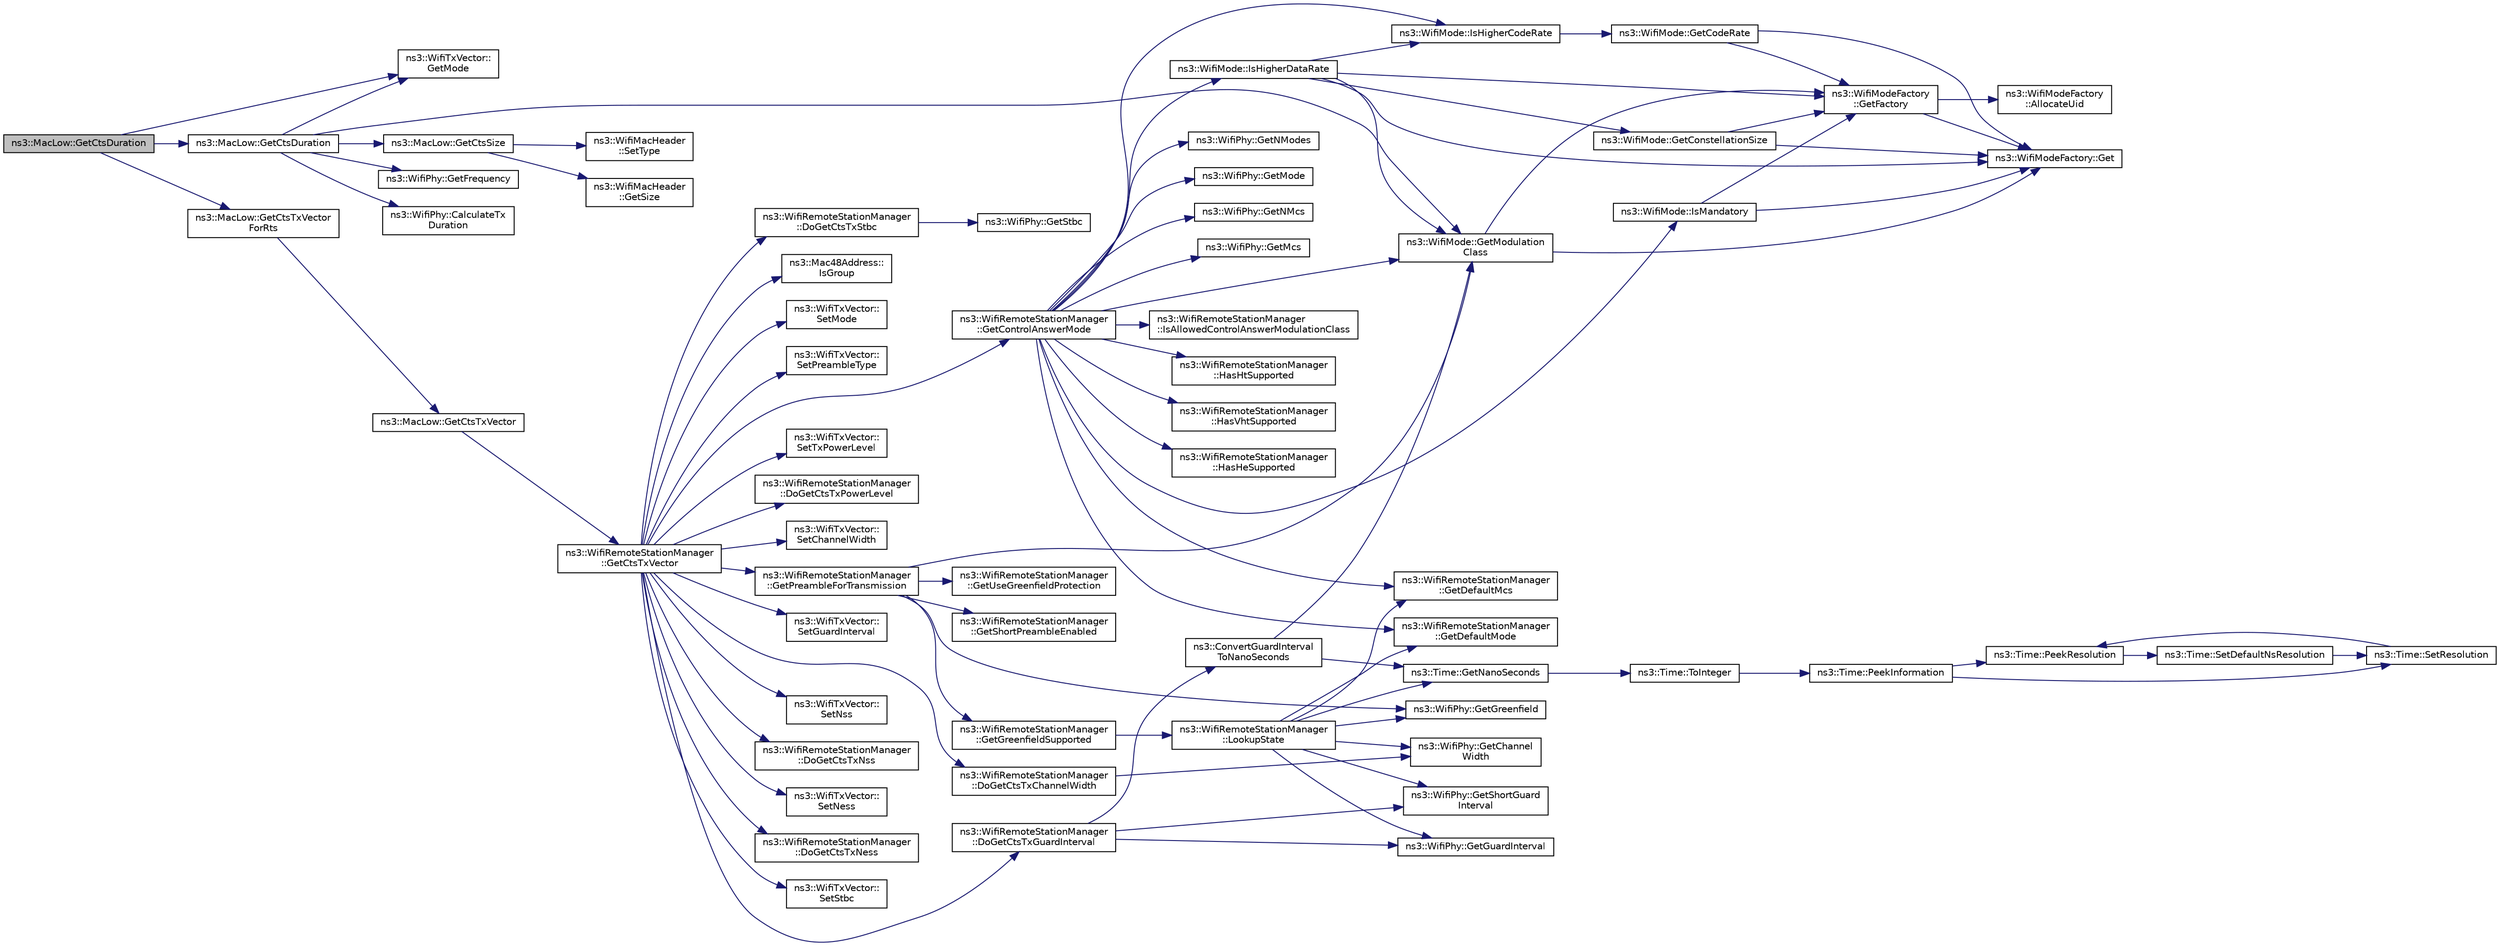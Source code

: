 digraph "ns3::MacLow::GetCtsDuration"
{
  edge [fontname="Helvetica",fontsize="10",labelfontname="Helvetica",labelfontsize="10"];
  node [fontname="Helvetica",fontsize="10",shape=record];
  rankdir="LR";
  Node1 [label="ns3::MacLow::GetCtsDuration",height=0.2,width=0.4,color="black", fillcolor="grey75", style="filled", fontcolor="black"];
  Node1 -> Node2 [color="midnightblue",fontsize="10",style="solid"];
  Node2 [label="ns3::MacLow::GetCtsTxVector\lForRts",height=0.2,width=0.4,color="black", fillcolor="white", style="filled",URL="$d3/da6/classns3_1_1MacLow.html#a48d2394e5fab14a60af30b3d0a145d43"];
  Node2 -> Node3 [color="midnightblue",fontsize="10",style="solid"];
  Node3 [label="ns3::MacLow::GetCtsTxVector",height=0.2,width=0.4,color="black", fillcolor="white", style="filled",URL="$d3/da6/classns3_1_1MacLow.html#a7e8fb3caf4751fa39bc437cab3ac94f1"];
  Node3 -> Node4 [color="midnightblue",fontsize="10",style="solid"];
  Node4 [label="ns3::WifiRemoteStationManager\l::GetCtsTxVector",height=0.2,width=0.4,color="black", fillcolor="white", style="filled",URL="$d6/d65/classns3_1_1WifiRemoteStationManager.html#ab19cddba368c52aae1b48cd7db0ddd61"];
  Node4 -> Node5 [color="midnightblue",fontsize="10",style="solid"];
  Node5 [label="ns3::Mac48Address::\lIsGroup",height=0.2,width=0.4,color="black", fillcolor="white", style="filled",URL="$db/dee/classns3_1_1Mac48Address.html#ae191b13b8ecd9d138c2301483ab826e8"];
  Node4 -> Node6 [color="midnightblue",fontsize="10",style="solid"];
  Node6 [label="ns3::WifiRemoteStationManager\l::GetControlAnswerMode",height=0.2,width=0.4,color="black", fillcolor="white", style="filled",URL="$d6/d65/classns3_1_1WifiRemoteStationManager.html#aa39d276e0171076b7ebc98b5cb8b0947"];
  Node6 -> Node7 [color="midnightblue",fontsize="10",style="solid"];
  Node7 [label="ns3::WifiRemoteStationManager\l::GetDefaultMode",height=0.2,width=0.4,color="black", fillcolor="white", style="filled",URL="$d6/d65/classns3_1_1WifiRemoteStationManager.html#a54cc63cdbc8067b7f737be74a9e0081c"];
  Node6 -> Node8 [color="midnightblue",fontsize="10",style="solid"];
  Node8 [label="ns3::WifiRemoteStationManager\l::IsAllowedControlAnswerModulationClass",height=0.2,width=0.4,color="black", fillcolor="white", style="filled",URL="$d6/d65/classns3_1_1WifiRemoteStationManager.html#a209bd05c4a1f589c7045ff1dfbe5eff2"];
  Node6 -> Node9 [color="midnightblue",fontsize="10",style="solid"];
  Node9 [label="ns3::WifiMode::GetModulation\lClass",height=0.2,width=0.4,color="black", fillcolor="white", style="filled",URL="$d5/d56/classns3_1_1WifiMode.html#a7941cd2a0bc8d2ba68ba6a12c7e2c42a"];
  Node9 -> Node10 [color="midnightblue",fontsize="10",style="solid"];
  Node10 [label="ns3::WifiModeFactory\l::GetFactory",height=0.2,width=0.4,color="black", fillcolor="white", style="filled",URL="$d2/dcd/classns3_1_1WifiModeFactory.html#a9c6f695d733355dee8d74bd1709868fc"];
  Node10 -> Node11 [color="midnightblue",fontsize="10",style="solid"];
  Node11 [label="ns3::WifiModeFactory\l::AllocateUid",height=0.2,width=0.4,color="black", fillcolor="white", style="filled",URL="$d2/dcd/classns3_1_1WifiModeFactory.html#a89a9c38617bd3f7be4a8919ce9675996"];
  Node10 -> Node12 [color="midnightblue",fontsize="10",style="solid"];
  Node12 [label="ns3::WifiModeFactory::Get",height=0.2,width=0.4,color="black", fillcolor="white", style="filled",URL="$d2/dcd/classns3_1_1WifiModeFactory.html#a3086868810ff4347e31c63027726f544"];
  Node9 -> Node12 [color="midnightblue",fontsize="10",style="solid"];
  Node6 -> Node13 [color="midnightblue",fontsize="10",style="solid"];
  Node13 [label="ns3::WifiRemoteStationManager\l::HasHtSupported",height=0.2,width=0.4,color="black", fillcolor="white", style="filled",URL="$d6/d65/classns3_1_1WifiRemoteStationManager.html#ac792dc8f3c77d507d25de0b87b52608c"];
  Node6 -> Node14 [color="midnightblue",fontsize="10",style="solid"];
  Node14 [label="ns3::WifiRemoteStationManager\l::HasVhtSupported",height=0.2,width=0.4,color="black", fillcolor="white", style="filled",URL="$d6/d65/classns3_1_1WifiRemoteStationManager.html#afae2836c7785854272d73bf33e58c95a"];
  Node6 -> Node15 [color="midnightblue",fontsize="10",style="solid"];
  Node15 [label="ns3::WifiRemoteStationManager\l::HasHeSupported",height=0.2,width=0.4,color="black", fillcolor="white", style="filled",URL="$d6/d65/classns3_1_1WifiRemoteStationManager.html#a5c442e5a306eab9a69b7cd2dcead57dc"];
  Node6 -> Node16 [color="midnightblue",fontsize="10",style="solid"];
  Node16 [label="ns3::WifiRemoteStationManager\l::GetDefaultMcs",height=0.2,width=0.4,color="black", fillcolor="white", style="filled",URL="$d6/d65/classns3_1_1WifiRemoteStationManager.html#ac088d1a4943d51a3fa0a9fbf42fdf961"];
  Node6 -> Node17 [color="midnightblue",fontsize="10",style="solid"];
  Node17 [label="ns3::WifiPhy::GetNModes",height=0.2,width=0.4,color="black", fillcolor="white", style="filled",URL="$d6/d5a/classns3_1_1WifiPhy.html#a2467e56b69d64bb2d648302f39397317"];
  Node6 -> Node18 [color="midnightblue",fontsize="10",style="solid"];
  Node18 [label="ns3::WifiPhy::GetMode",height=0.2,width=0.4,color="black", fillcolor="white", style="filled",URL="$d6/d5a/classns3_1_1WifiPhy.html#ac35983a13a769a7fbaac43340b8cdaf2"];
  Node6 -> Node19 [color="midnightblue",fontsize="10",style="solid"];
  Node19 [label="ns3::WifiMode::IsMandatory",height=0.2,width=0.4,color="black", fillcolor="white", style="filled",URL="$d5/d56/classns3_1_1WifiMode.html#ad7db9c41e193eb656c8dc66ec68cf0d0"];
  Node19 -> Node10 [color="midnightblue",fontsize="10",style="solid"];
  Node19 -> Node12 [color="midnightblue",fontsize="10",style="solid"];
  Node6 -> Node20 [color="midnightblue",fontsize="10",style="solid"];
  Node20 [label="ns3::WifiMode::IsHigherDataRate",height=0.2,width=0.4,color="black", fillcolor="white", style="filled",URL="$d5/d56/classns3_1_1WifiMode.html#afb7bad5cc1fb523bd3ac0e0d2f25b5ae"];
  Node20 -> Node10 [color="midnightblue",fontsize="10",style="solid"];
  Node20 -> Node12 [color="midnightblue",fontsize="10",style="solid"];
  Node20 -> Node9 [color="midnightblue",fontsize="10",style="solid"];
  Node20 -> Node21 [color="midnightblue",fontsize="10",style="solid"];
  Node21 [label="ns3::WifiMode::GetConstellationSize",height=0.2,width=0.4,color="black", fillcolor="white", style="filled",URL="$d5/d56/classns3_1_1WifiMode.html#a28bbc436203fd3332da6cc61909af8f1"];
  Node21 -> Node10 [color="midnightblue",fontsize="10",style="solid"];
  Node21 -> Node12 [color="midnightblue",fontsize="10",style="solid"];
  Node20 -> Node22 [color="midnightblue",fontsize="10",style="solid"];
  Node22 [label="ns3::WifiMode::IsHigherCodeRate",height=0.2,width=0.4,color="black", fillcolor="white", style="filled",URL="$d5/d56/classns3_1_1WifiMode.html#a9b1d07970b6b01f262f67bc2f6fcd053"];
  Node22 -> Node23 [color="midnightblue",fontsize="10",style="solid"];
  Node23 [label="ns3::WifiMode::GetCodeRate",height=0.2,width=0.4,color="black", fillcolor="white", style="filled",URL="$d5/d56/classns3_1_1WifiMode.html#a41fcb1abd2aa488145f2f43ca9ba8e1d"];
  Node23 -> Node10 [color="midnightblue",fontsize="10",style="solid"];
  Node23 -> Node12 [color="midnightblue",fontsize="10",style="solid"];
  Node6 -> Node24 [color="midnightblue",fontsize="10",style="solid"];
  Node24 [label="ns3::WifiPhy::GetNMcs",height=0.2,width=0.4,color="black", fillcolor="white", style="filled",URL="$d6/d5a/classns3_1_1WifiPhy.html#aede1b3de380510e387aaafcfda7a0db0"];
  Node6 -> Node25 [color="midnightblue",fontsize="10",style="solid"];
  Node25 [label="ns3::WifiPhy::GetMcs",height=0.2,width=0.4,color="black", fillcolor="white", style="filled",URL="$d6/d5a/classns3_1_1WifiPhy.html#a6a8740a6fbb7ff618c80e0a0867467fd"];
  Node6 -> Node22 [color="midnightblue",fontsize="10",style="solid"];
  Node4 -> Node26 [color="midnightblue",fontsize="10",style="solid"];
  Node26 [label="ns3::WifiTxVector::\lSetMode",height=0.2,width=0.4,color="black", fillcolor="white", style="filled",URL="$d0/d58/classns3_1_1WifiTxVector.html#af39f17fec348c22f8c963bcb6bb5fc53"];
  Node4 -> Node27 [color="midnightblue",fontsize="10",style="solid"];
  Node27 [label="ns3::WifiTxVector::\lSetPreambleType",height=0.2,width=0.4,color="black", fillcolor="white", style="filled",URL="$d0/d58/classns3_1_1WifiTxVector.html#afa5117513e1a7bfa717c3d7556192525"];
  Node4 -> Node28 [color="midnightblue",fontsize="10",style="solid"];
  Node28 [label="ns3::WifiRemoteStationManager\l::GetPreambleForTransmission",height=0.2,width=0.4,color="black", fillcolor="white", style="filled",URL="$d6/d65/classns3_1_1WifiRemoteStationManager.html#a0f44967cbd7488baada4802ebc642110"];
  Node28 -> Node9 [color="midnightblue",fontsize="10",style="solid"];
  Node28 -> Node29 [color="midnightblue",fontsize="10",style="solid"];
  Node29 [label="ns3::WifiPhy::GetGreenfield",height=0.2,width=0.4,color="black", fillcolor="white", style="filled",URL="$d6/d5a/classns3_1_1WifiPhy.html#ad7d61a882a8bd1ece3bcb76eeb600d28"];
  Node28 -> Node30 [color="midnightblue",fontsize="10",style="solid"];
  Node30 [label="ns3::WifiRemoteStationManager\l::GetGreenfieldSupported",height=0.2,width=0.4,color="black", fillcolor="white", style="filled",URL="$d6/d65/classns3_1_1WifiRemoteStationManager.html#ad7e8b1cf473b5ce4a593d6dff8e038d1"];
  Node30 -> Node31 [color="midnightblue",fontsize="10",style="solid"];
  Node31 [label="ns3::WifiRemoteStationManager\l::LookupState",height=0.2,width=0.4,color="black", fillcolor="white", style="filled",URL="$d6/d65/classns3_1_1WifiRemoteStationManager.html#aa92633f587338f32789e9210c82c6815"];
  Node31 -> Node7 [color="midnightblue",fontsize="10",style="solid"];
  Node31 -> Node16 [color="midnightblue",fontsize="10",style="solid"];
  Node31 -> Node32 [color="midnightblue",fontsize="10",style="solid"];
  Node32 [label="ns3::WifiPhy::GetChannel\lWidth",height=0.2,width=0.4,color="black", fillcolor="white", style="filled",URL="$d6/d5a/classns3_1_1WifiPhy.html#a4a5d5009b3b3308f2baeed42a2007189"];
  Node31 -> Node33 [color="midnightblue",fontsize="10",style="solid"];
  Node33 [label="ns3::WifiPhy::GetShortGuard\lInterval",height=0.2,width=0.4,color="black", fillcolor="white", style="filled",URL="$d6/d5a/classns3_1_1WifiPhy.html#ae907e448ace9df4d647c8f97bbec23fc"];
  Node31 -> Node34 [color="midnightblue",fontsize="10",style="solid"];
  Node34 [label="ns3::WifiPhy::GetGuardInterval",height=0.2,width=0.4,color="black", fillcolor="white", style="filled",URL="$d6/d5a/classns3_1_1WifiPhy.html#adb22fbf368dfbf0864f08319d8fcb86e"];
  Node31 -> Node35 [color="midnightblue",fontsize="10",style="solid"];
  Node35 [label="ns3::Time::GetNanoSeconds",height=0.2,width=0.4,color="black", fillcolor="white", style="filled",URL="$dc/d04/classns3_1_1Time.html#a2fdb7bf0e1f5cd93b6149cb37bbb7f08"];
  Node35 -> Node36 [color="midnightblue",fontsize="10",style="solid"];
  Node36 [label="ns3::Time::ToInteger",height=0.2,width=0.4,color="black", fillcolor="white", style="filled",URL="$dc/d04/classns3_1_1Time.html#a0c9c8fb9ec7222c7799c1081f14f6031"];
  Node36 -> Node37 [color="midnightblue",fontsize="10",style="solid"];
  Node37 [label="ns3::Time::PeekInformation",height=0.2,width=0.4,color="black", fillcolor="white", style="filled",URL="$dc/d04/classns3_1_1Time.html#a0b023c55c20582aa7c1781aacf128034"];
  Node37 -> Node38 [color="midnightblue",fontsize="10",style="solid"];
  Node38 [label="ns3::Time::PeekResolution",height=0.2,width=0.4,color="black", fillcolor="white", style="filled",URL="$dc/d04/classns3_1_1Time.html#a963e53522278fcbdf1ab9f7adbd0f5d6"];
  Node38 -> Node39 [color="midnightblue",fontsize="10",style="solid"];
  Node39 [label="ns3::Time::SetDefaultNsResolution",height=0.2,width=0.4,color="black", fillcolor="white", style="filled",URL="$dc/d04/classns3_1_1Time.html#a6a872e62f71dfa817fef2c549473d980"];
  Node39 -> Node40 [color="midnightblue",fontsize="10",style="solid"];
  Node40 [label="ns3::Time::SetResolution",height=0.2,width=0.4,color="black", fillcolor="white", style="filled",URL="$dc/d04/classns3_1_1Time.html#ac89165ba7715b66017a49c718f4aef09"];
  Node40 -> Node38 [color="midnightblue",fontsize="10",style="solid"];
  Node37 -> Node40 [color="midnightblue",fontsize="10",style="solid"];
  Node31 -> Node29 [color="midnightblue",fontsize="10",style="solid"];
  Node28 -> Node41 [color="midnightblue",fontsize="10",style="solid"];
  Node41 [label="ns3::WifiRemoteStationManager\l::GetUseGreenfieldProtection",height=0.2,width=0.4,color="black", fillcolor="white", style="filled",URL="$d6/d65/classns3_1_1WifiRemoteStationManager.html#a806dfd5b53fdabf3497cf3946236da34"];
  Node28 -> Node42 [color="midnightblue",fontsize="10",style="solid"];
  Node42 [label="ns3::WifiRemoteStationManager\l::GetShortPreambleEnabled",height=0.2,width=0.4,color="black", fillcolor="white", style="filled",URL="$d6/d65/classns3_1_1WifiRemoteStationManager.html#a3c14f412938ed4120572c5e0c5511d0f"];
  Node4 -> Node43 [color="midnightblue",fontsize="10",style="solid"];
  Node43 [label="ns3::WifiTxVector::\lSetTxPowerLevel",height=0.2,width=0.4,color="black", fillcolor="white", style="filled",URL="$d0/d58/classns3_1_1WifiTxVector.html#a25743cd89a5cb95ec22a9e584fa044f3"];
  Node4 -> Node44 [color="midnightblue",fontsize="10",style="solid"];
  Node44 [label="ns3::WifiRemoteStationManager\l::DoGetCtsTxPowerLevel",height=0.2,width=0.4,color="black", fillcolor="white", style="filled",URL="$d6/d65/classns3_1_1WifiRemoteStationManager.html#ab6f6d33aee0d1df5df81951d0318e807"];
  Node4 -> Node45 [color="midnightblue",fontsize="10",style="solid"];
  Node45 [label="ns3::WifiTxVector::\lSetChannelWidth",height=0.2,width=0.4,color="black", fillcolor="white", style="filled",URL="$d0/d58/classns3_1_1WifiTxVector.html#a0af265bb9df36ba4012847160a23741d"];
  Node4 -> Node46 [color="midnightblue",fontsize="10",style="solid"];
  Node46 [label="ns3::WifiRemoteStationManager\l::DoGetCtsTxChannelWidth",height=0.2,width=0.4,color="black", fillcolor="white", style="filled",URL="$d6/d65/classns3_1_1WifiRemoteStationManager.html#ae77df00c5cbe134e3b1a43c7d348e767"];
  Node46 -> Node32 [color="midnightblue",fontsize="10",style="solid"];
  Node4 -> Node47 [color="midnightblue",fontsize="10",style="solid"];
  Node47 [label="ns3::WifiTxVector::\lSetGuardInterval",height=0.2,width=0.4,color="black", fillcolor="white", style="filled",URL="$d0/d58/classns3_1_1WifiTxVector.html#a40280b31baf8d7cef1a7234715969d06"];
  Node4 -> Node48 [color="midnightblue",fontsize="10",style="solid"];
  Node48 [label="ns3::WifiRemoteStationManager\l::DoGetCtsTxGuardInterval",height=0.2,width=0.4,color="black", fillcolor="white", style="filled",URL="$d6/d65/classns3_1_1WifiRemoteStationManager.html#aa7fc0860a5b2ecb249aa3e2d9bb8510e"];
  Node48 -> Node49 [color="midnightblue",fontsize="10",style="solid"];
  Node49 [label="ns3::ConvertGuardInterval\lToNanoSeconds",height=0.2,width=0.4,color="black", fillcolor="white", style="filled",URL="$d7/d2e/namespacens3.html#a55676b01ef86544fd12cc854f9a32b2b"];
  Node49 -> Node9 [color="midnightblue",fontsize="10",style="solid"];
  Node49 -> Node35 [color="midnightblue",fontsize="10",style="solid"];
  Node48 -> Node33 [color="midnightblue",fontsize="10",style="solid"];
  Node48 -> Node34 [color="midnightblue",fontsize="10",style="solid"];
  Node4 -> Node50 [color="midnightblue",fontsize="10",style="solid"];
  Node50 [label="ns3::WifiTxVector::\lSetNss",height=0.2,width=0.4,color="black", fillcolor="white", style="filled",URL="$d0/d58/classns3_1_1WifiTxVector.html#af6b333491a8b20c064d8d1ad35381194"];
  Node4 -> Node51 [color="midnightblue",fontsize="10",style="solid"];
  Node51 [label="ns3::WifiRemoteStationManager\l::DoGetCtsTxNss",height=0.2,width=0.4,color="black", fillcolor="white", style="filled",URL="$d6/d65/classns3_1_1WifiRemoteStationManager.html#a982cc0fea805c805755ea31e14572b7d"];
  Node4 -> Node52 [color="midnightblue",fontsize="10",style="solid"];
  Node52 [label="ns3::WifiTxVector::\lSetNess",height=0.2,width=0.4,color="black", fillcolor="white", style="filled",URL="$d0/d58/classns3_1_1WifiTxVector.html#a0402388fb5dc590075a4560daf294bf3"];
  Node4 -> Node53 [color="midnightblue",fontsize="10",style="solid"];
  Node53 [label="ns3::WifiRemoteStationManager\l::DoGetCtsTxNess",height=0.2,width=0.4,color="black", fillcolor="white", style="filled",URL="$d6/d65/classns3_1_1WifiRemoteStationManager.html#a9261e3b4ad68a53ebd36335c6a5701fb"];
  Node4 -> Node54 [color="midnightblue",fontsize="10",style="solid"];
  Node54 [label="ns3::WifiTxVector::\lSetStbc",height=0.2,width=0.4,color="black", fillcolor="white", style="filled",URL="$d0/d58/classns3_1_1WifiTxVector.html#a03db79f733c3f5d36c1816f43eebe62a"];
  Node4 -> Node55 [color="midnightblue",fontsize="10",style="solid"];
  Node55 [label="ns3::WifiRemoteStationManager\l::DoGetCtsTxStbc",height=0.2,width=0.4,color="black", fillcolor="white", style="filled",URL="$d6/d65/classns3_1_1WifiRemoteStationManager.html#a91ed8ab5ff93e3f900ba76fd7b1ed56c"];
  Node55 -> Node56 [color="midnightblue",fontsize="10",style="solid"];
  Node56 [label="ns3::WifiPhy::GetStbc",height=0.2,width=0.4,color="black", fillcolor="white", style="filled",URL="$d6/d5a/classns3_1_1WifiPhy.html#aba80990877159beed86abcd9efcc8e13"];
  Node1 -> Node57 [color="midnightblue",fontsize="10",style="solid"];
  Node57 [label="ns3::WifiTxVector::\lGetMode",height=0.2,width=0.4,color="black", fillcolor="white", style="filled",URL="$d0/d58/classns3_1_1WifiTxVector.html#a497b1f11cad4b8b26251dfa07c9ad1d6"];
  Node1 -> Node58 [color="midnightblue",fontsize="10",style="solid"];
  Node58 [label="ns3::MacLow::GetCtsDuration",height=0.2,width=0.4,color="black", fillcolor="white", style="filled",URL="$d3/da6/classns3_1_1MacLow.html#a51008d8954b33afd5ec805cda1a3c297"];
  Node58 -> Node57 [color="midnightblue",fontsize="10",style="solid"];
  Node58 -> Node9 [color="midnightblue",fontsize="10",style="solid"];
  Node58 -> Node59 [color="midnightblue",fontsize="10",style="solid"];
  Node59 [label="ns3::WifiPhy::CalculateTx\lDuration",height=0.2,width=0.4,color="black", fillcolor="white", style="filled",URL="$d6/d5a/classns3_1_1WifiPhy.html#aee98c7241bb4f0bb8e6d90f5771dacc7"];
  Node58 -> Node60 [color="midnightblue",fontsize="10",style="solid"];
  Node60 [label="ns3::MacLow::GetCtsSize",height=0.2,width=0.4,color="black", fillcolor="white", style="filled",URL="$d3/da6/classns3_1_1MacLow.html#a43e590838afbd8a9a01cc2936837b091"];
  Node60 -> Node61 [color="midnightblue",fontsize="10",style="solid"];
  Node61 [label="ns3::WifiMacHeader\l::SetType",height=0.2,width=0.4,color="black", fillcolor="white", style="filled",URL="$d2/d9b/classns3_1_1WifiMacHeader.html#a62110862831f8fe389b95f5ddbb54b3f"];
  Node60 -> Node62 [color="midnightblue",fontsize="10",style="solid"];
  Node62 [label="ns3::WifiMacHeader\l::GetSize",height=0.2,width=0.4,color="black", fillcolor="white", style="filled",URL="$d2/d9b/classns3_1_1WifiMacHeader.html#ac9bc562c4b257b464c96cfdf7d7becdf"];
  Node58 -> Node63 [color="midnightblue",fontsize="10",style="solid"];
  Node63 [label="ns3::WifiPhy::GetFrequency",height=0.2,width=0.4,color="black", fillcolor="white", style="filled",URL="$d6/d5a/classns3_1_1WifiPhy.html#ad2508d94faf22d690d6b8b4367934fd1"];
}
